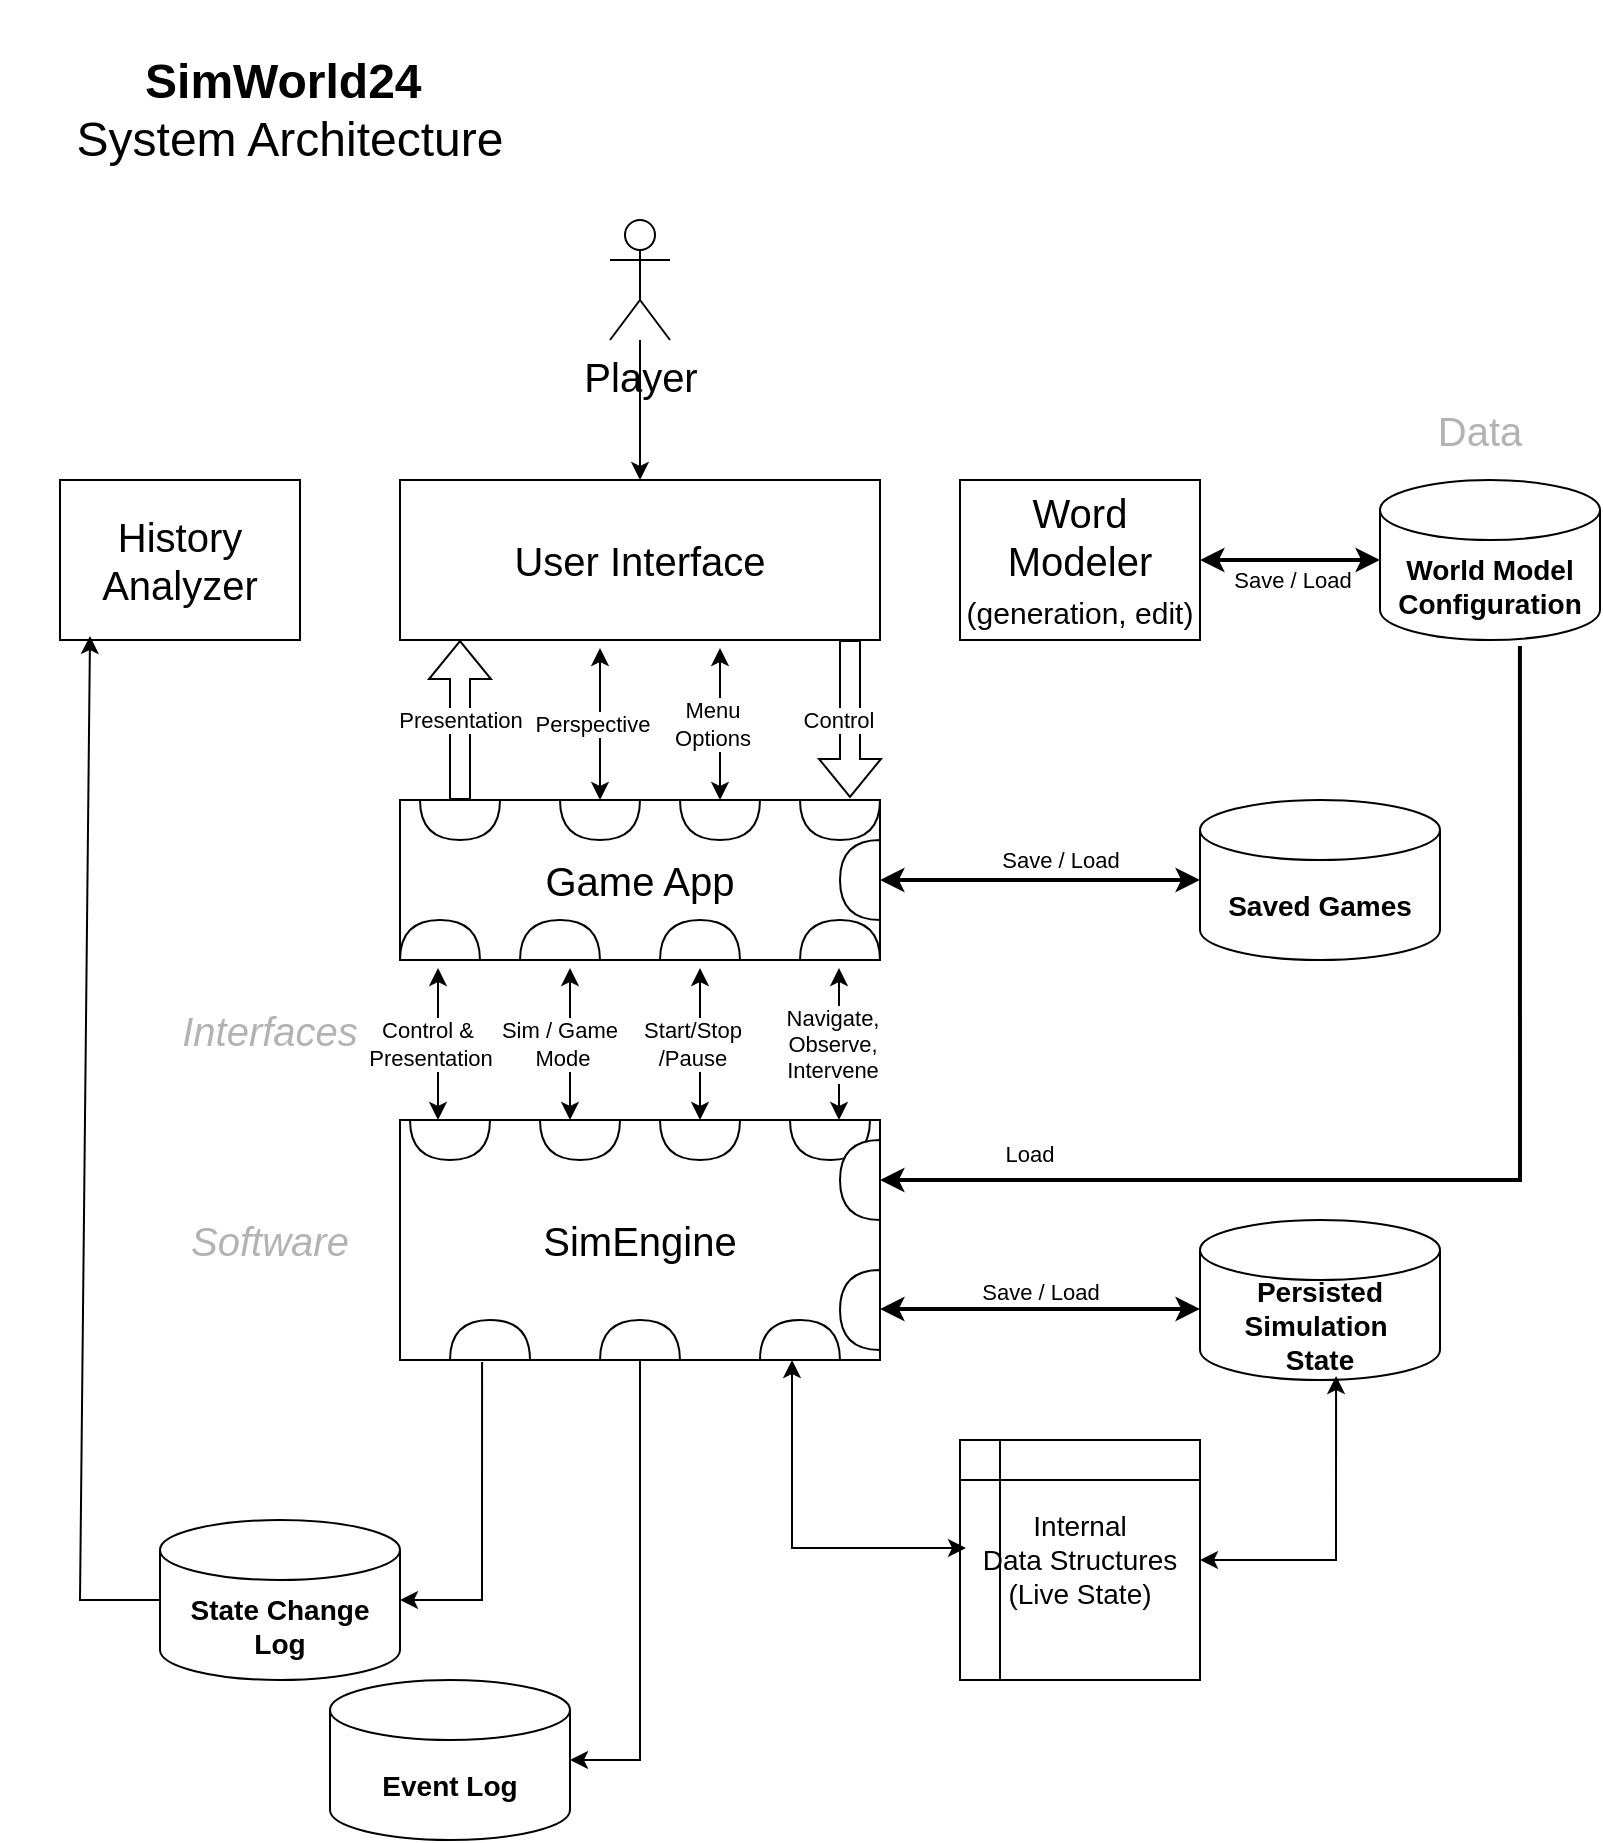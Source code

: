 <mxfile version="24.8.2">
  <diagram name="Page-1" id="v4B5kp2a3wThJGpyLibA">
    <mxGraphModel dx="1426" dy="747" grid="1" gridSize="10" guides="1" tooltips="1" connect="1" arrows="1" fold="1" page="1" pageScale="1" pageWidth="850" pageHeight="1100" math="0" shadow="0">
      <root>
        <mxCell id="0" />
        <mxCell id="1" parent="0" />
        <mxCell id="eeeyzdLkQL6xJkcmhthS-1" value="&lt;b style=&quot;font-size: 24px;&quot;&gt;SimWorld24&amp;nbsp;&lt;/b&gt;&lt;div style=&quot;font-size: 24px;&quot;&gt;System Architecture&lt;/div&gt;" style="text;strokeColor=none;align=center;fillColor=none;html=1;verticalAlign=middle;whiteSpace=wrap;rounded=0;fontSize=24;" vertex="1" parent="1">
          <mxGeometry width="290" height="110" as="geometry" />
        </mxCell>
        <mxCell id="eeeyzdLkQL6xJkcmhthS-2" value="SimEngine" style="rounded=0;whiteSpace=wrap;html=1;fontSize=20;" vertex="1" parent="1">
          <mxGeometry x="200" y="560" width="240" height="120" as="geometry" />
        </mxCell>
        <mxCell id="eeeyzdLkQL6xJkcmhthS-31" value="" style="edgeStyle=orthogonalEdgeStyle;rounded=0;orthogonalLoop=1;jettySize=auto;html=1;" edge="1" parent="1" source="eeeyzdLkQL6xJkcmhthS-3" target="eeeyzdLkQL6xJkcmhthS-13">
          <mxGeometry relative="1" as="geometry" />
        </mxCell>
        <mxCell id="eeeyzdLkQL6xJkcmhthS-3" value="&lt;font style=&quot;font-size: 20px;&quot;&gt;Player&lt;/font&gt;" style="shape=umlActor;verticalLabelPosition=bottom;verticalAlign=top;html=1;outlineConnect=0;" vertex="1" parent="1">
          <mxGeometry x="305" y="110" width="30" height="60" as="geometry" />
        </mxCell>
        <mxCell id="eeeyzdLkQL6xJkcmhthS-5" value="Game App" style="rounded=0;whiteSpace=wrap;html=1;fontSize=20;" vertex="1" parent="1">
          <mxGeometry x="200" y="400" width="240" height="80" as="geometry" />
        </mxCell>
        <mxCell id="eeeyzdLkQL6xJkcmhthS-6" value="" style="endArrow=classic;startArrow=classic;html=1;rounded=0;entryX=0.218;entryY=1.025;entryDx=0;entryDy=0;exitX=0.218;exitY=-0.017;exitDx=0;exitDy=0;exitPerimeter=0;entryPerimeter=0;" edge="1" parent="1">
          <mxGeometry width="50" height="50" relative="1" as="geometry">
            <mxPoint x="219.0" y="560" as="sourcePoint" />
            <mxPoint x="219.0" y="484.04" as="targetPoint" />
          </mxGeometry>
        </mxCell>
        <mxCell id="eeeyzdLkQL6xJkcmhthS-7" value="Control &amp;amp;&amp;nbsp;&lt;div&gt;Presentation&lt;/div&gt;" style="edgeLabel;html=1;align=center;verticalAlign=middle;resizable=0;points=[];" vertex="1" connectable="0" parent="eeeyzdLkQL6xJkcmhthS-6">
          <mxGeometry x="0.4" y="-1" relative="1" as="geometry">
            <mxPoint x="-5" y="15" as="offset" />
          </mxGeometry>
        </mxCell>
        <mxCell id="eeeyzdLkQL6xJkcmhthS-8" value="Persisted Simulation&amp;nbsp;&lt;div style=&quot;font-size: 14px;&quot;&gt;State&lt;/div&gt;" style="shape=cylinder3;whiteSpace=wrap;html=1;boundedLbl=1;backgroundOutline=1;size=15;fontStyle=1;fontSize=14;" vertex="1" parent="1">
          <mxGeometry x="600" y="610" width="120" height="80" as="geometry" />
        </mxCell>
        <mxCell id="eeeyzdLkQL6xJkcmhthS-9" value="State Change Log" style="shape=cylinder3;whiteSpace=wrap;html=1;boundedLbl=1;backgroundOutline=1;size=15;fontStyle=1;fontSize=14;" vertex="1" parent="1">
          <mxGeometry x="80" y="760" width="120" height="80" as="geometry" />
        </mxCell>
        <mxCell id="eeeyzdLkQL6xJkcmhthS-10" value="Saved Games" style="shape=cylinder3;whiteSpace=wrap;html=1;boundedLbl=1;backgroundOutline=1;size=15;fontStyle=1;fontSize=14;" vertex="1" parent="1">
          <mxGeometry x="600" y="400" width="120" height="80" as="geometry" />
        </mxCell>
        <mxCell id="eeeyzdLkQL6xJkcmhthS-11" value="Data" style="text;strokeColor=none;align=center;fillColor=none;html=1;verticalAlign=middle;whiteSpace=wrap;rounded=0;fontSize=20;fontColor=#B3B3B3;" vertex="1" parent="1">
          <mxGeometry x="710" y="200" width="60" height="30" as="geometry" />
        </mxCell>
        <mxCell id="eeeyzdLkQL6xJkcmhthS-12" value="Interfaces" style="text;strokeColor=none;align=center;fillColor=none;html=1;verticalAlign=middle;whiteSpace=wrap;rounded=0;fontSize=20;fontColor=#B3B3B3;fontStyle=2" vertex="1" parent="1">
          <mxGeometry x="105" y="500" width="60" height="30" as="geometry" />
        </mxCell>
        <mxCell id="eeeyzdLkQL6xJkcmhthS-13" value="User Interface" style="rounded=0;whiteSpace=wrap;html=1;fontSize=20;" vertex="1" parent="1">
          <mxGeometry x="200" y="240" width="240" height="80" as="geometry" />
        </mxCell>
        <mxCell id="eeeyzdLkQL6xJkcmhthS-14" value="Presentation" style="shape=flexArrow;endArrow=classic;html=1;rounded=0;entryX=0.25;entryY=1;entryDx=0;entryDy=0;exitX=0.25;exitY=0;exitDx=0;exitDy=0;" edge="1" parent="1">
          <mxGeometry width="50" height="50" relative="1" as="geometry">
            <mxPoint x="230" y="400" as="sourcePoint" />
            <mxPoint x="230" y="320" as="targetPoint" />
          </mxGeometry>
        </mxCell>
        <mxCell id="eeeyzdLkQL6xJkcmhthS-15" value="" style="shape=flexArrow;endArrow=classic;html=1;rounded=0;exitX=0.88;exitY=1.013;exitDx=0;exitDy=0;exitPerimeter=0;entryX=0.88;entryY=0;entryDx=0;entryDy=0;entryPerimeter=0;" edge="1" parent="1">
          <mxGeometry width="50" height="50" relative="1" as="geometry">
            <mxPoint x="425.0" y="320.0" as="sourcePoint" />
            <mxPoint x="425.0" y="398.96" as="targetPoint" />
          </mxGeometry>
        </mxCell>
        <mxCell id="eeeyzdLkQL6xJkcmhthS-16" value="Control" style="edgeLabel;html=1;align=center;verticalAlign=middle;resizable=0;points=[];" vertex="1" connectable="0" parent="eeeyzdLkQL6xJkcmhthS-15">
          <mxGeometry x="-0.152" y="6" relative="1" as="geometry">
            <mxPoint x="-12" y="6" as="offset" />
          </mxGeometry>
        </mxCell>
        <mxCell id="eeeyzdLkQL6xJkcmhthS-17" value="World Model Configuration" style="shape=cylinder3;whiteSpace=wrap;html=1;boundedLbl=1;backgroundOutline=1;size=15;fontStyle=1;fontSize=14;" vertex="1" parent="1">
          <mxGeometry x="690" y="240" width="110" height="80" as="geometry" />
        </mxCell>
        <mxCell id="eeeyzdLkQL6xJkcmhthS-19" value="Word Modeler&lt;div&gt;&lt;font style=&quot;font-size: 15px;&quot;&gt;(generation, edit)&lt;/font&gt;&lt;/div&gt;" style="rounded=0;whiteSpace=wrap;html=1;fontSize=20;" vertex="1" parent="1">
          <mxGeometry x="480" y="240" width="120" height="80" as="geometry" />
        </mxCell>
        <mxCell id="eeeyzdLkQL6xJkcmhthS-20" value="Software" style="text;strokeColor=none;align=center;fillColor=none;html=1;verticalAlign=middle;whiteSpace=wrap;rounded=0;fontSize=20;fontColor=#B3B3B3;fontStyle=2" vertex="1" parent="1">
          <mxGeometry x="105" y="605" width="60" height="30" as="geometry" />
        </mxCell>
        <mxCell id="eeeyzdLkQL6xJkcmhthS-21" value="" style="endArrow=classic;startArrow=classic;html=1;rounded=0;entryX=0;entryY=0.5;entryDx=0;entryDy=0;entryPerimeter=0;exitX=1;exitY=0.5;exitDx=0;exitDy=0;strokeWidth=2;" edge="1" parent="1" source="eeeyzdLkQL6xJkcmhthS-19" target="eeeyzdLkQL6xJkcmhthS-17">
          <mxGeometry width="50" height="50" relative="1" as="geometry">
            <mxPoint x="510" y="430" as="sourcePoint" />
            <mxPoint x="560" y="380" as="targetPoint" />
          </mxGeometry>
        </mxCell>
        <mxCell id="eeeyzdLkQL6xJkcmhthS-22" value="Save / Load" style="edgeLabel;html=1;align=center;verticalAlign=middle;resizable=0;points=[];" vertex="1" connectable="0" parent="eeeyzdLkQL6xJkcmhthS-21">
          <mxGeometry x="0.225" y="-3" relative="1" as="geometry">
            <mxPoint x="-9" y="7" as="offset" />
          </mxGeometry>
        </mxCell>
        <mxCell id="eeeyzdLkQL6xJkcmhthS-24" value="" style="endArrow=classic;startArrow=classic;html=1;rounded=0;entryX=0;entryY=0.5;entryDx=0;entryDy=0;entryPerimeter=0;strokeWidth=2;" edge="1" parent="1" target="eeeyzdLkQL6xJkcmhthS-10">
          <mxGeometry width="50" height="50" relative="1" as="geometry">
            <mxPoint x="440" y="440" as="sourcePoint" />
            <mxPoint x="520" y="439.5" as="targetPoint" />
          </mxGeometry>
        </mxCell>
        <mxCell id="eeeyzdLkQL6xJkcmhthS-25" value="Save / Load" style="edgeLabel;html=1;align=center;verticalAlign=middle;resizable=0;points=[];" vertex="1" connectable="0" parent="eeeyzdLkQL6xJkcmhthS-24">
          <mxGeometry x="0.225" y="-3" relative="1" as="geometry">
            <mxPoint x="-8" y="-13" as="offset" />
          </mxGeometry>
        </mxCell>
        <mxCell id="eeeyzdLkQL6xJkcmhthS-27" value="" style="endArrow=classic;startArrow=classic;html=1;rounded=0;entryX=0;entryY=0.5;entryDx=0;entryDy=0;entryPerimeter=0;strokeWidth=2;" edge="1" parent="1">
          <mxGeometry width="50" height="50" relative="1" as="geometry">
            <mxPoint x="440" y="654.5" as="sourcePoint" />
            <mxPoint x="600" y="654.5" as="targetPoint" />
          </mxGeometry>
        </mxCell>
        <mxCell id="eeeyzdLkQL6xJkcmhthS-28" value="Save / Load" style="edgeLabel;html=1;align=center;verticalAlign=middle;resizable=0;points=[];" vertex="1" connectable="0" parent="eeeyzdLkQL6xJkcmhthS-27">
          <mxGeometry x="0.225" y="-3" relative="1" as="geometry">
            <mxPoint x="-18" y="-12" as="offset" />
          </mxGeometry>
        </mxCell>
        <mxCell id="eeeyzdLkQL6xJkcmhthS-29" value="" style="endArrow=classic;html=1;rounded=0;exitX=0.636;exitY=1.038;exitDx=0;exitDy=0;exitPerimeter=0;strokeWidth=2;entryX=1;entryY=0.25;entryDx=0;entryDy=0;" edge="1" parent="1" source="eeeyzdLkQL6xJkcmhthS-17" target="eeeyzdLkQL6xJkcmhthS-2">
          <mxGeometry width="50" height="50" relative="1" as="geometry">
            <mxPoint x="780" y="440" as="sourcePoint" />
            <mxPoint x="440" y="570" as="targetPoint" />
            <Array as="points">
              <mxPoint x="760" y="590" />
            </Array>
          </mxGeometry>
        </mxCell>
        <mxCell id="eeeyzdLkQL6xJkcmhthS-30" value="Load&amp;nbsp;" style="edgeLabel;html=1;align=center;verticalAlign=middle;resizable=0;points=[];" vertex="1" connectable="0" parent="eeeyzdLkQL6xJkcmhthS-29">
          <mxGeometry x="0.453" relative="1" as="geometry">
            <mxPoint x="-85" y="-13" as="offset" />
          </mxGeometry>
        </mxCell>
        <mxCell id="eeeyzdLkQL6xJkcmhthS-36" value="" style="endArrow=classic;startArrow=classic;html=1;rounded=0;entryX=0.218;entryY=1.025;entryDx=0;entryDy=0;exitX=0.218;exitY=-0.017;exitDx=0;exitDy=0;exitPerimeter=0;entryPerimeter=0;" edge="1" parent="1">
          <mxGeometry width="50" height="50" relative="1" as="geometry">
            <mxPoint x="285" y="560" as="sourcePoint" />
            <mxPoint x="285" y="484" as="targetPoint" />
          </mxGeometry>
        </mxCell>
        <mxCell id="eeeyzdLkQL6xJkcmhthS-37" value="Sim / Game&amp;nbsp;&lt;div&gt;Mode&lt;/div&gt;" style="edgeLabel;html=1;align=center;verticalAlign=middle;resizable=0;points=[];" vertex="1" connectable="0" parent="eeeyzdLkQL6xJkcmhthS-36">
          <mxGeometry x="0.4" y="-1" relative="1" as="geometry">
            <mxPoint x="-5" y="15" as="offset" />
          </mxGeometry>
        </mxCell>
        <mxCell id="eeeyzdLkQL6xJkcmhthS-38" value="" style="endArrow=classic;startArrow=classic;html=1;rounded=0;entryX=0.218;entryY=1.025;entryDx=0;entryDy=0;exitX=0.218;exitY=-0.017;exitDx=0;exitDy=0;exitPerimeter=0;entryPerimeter=0;" edge="1" parent="1">
          <mxGeometry width="50" height="50" relative="1" as="geometry">
            <mxPoint x="419.5" y="560" as="sourcePoint" />
            <mxPoint x="419.5" y="484" as="targetPoint" />
          </mxGeometry>
        </mxCell>
        <mxCell id="eeeyzdLkQL6xJkcmhthS-39" value="Navigate,&lt;div&gt;Observe,&lt;/div&gt;&lt;div&gt;Intervene&lt;/div&gt;" style="edgeLabel;html=1;align=center;verticalAlign=middle;resizable=0;points=[];" vertex="1" connectable="0" parent="eeeyzdLkQL6xJkcmhthS-38">
          <mxGeometry x="0.4" y="-1" relative="1" as="geometry">
            <mxPoint x="-5" y="15" as="offset" />
          </mxGeometry>
        </mxCell>
        <mxCell id="eeeyzdLkQL6xJkcmhthS-41" value="" style="endArrow=classic;startArrow=classic;html=1;rounded=0;entryX=0.218;entryY=1.025;entryDx=0;entryDy=0;exitX=0.218;exitY=-0.017;exitDx=0;exitDy=0;exitPerimeter=0;entryPerimeter=0;" edge="1" parent="1">
          <mxGeometry width="50" height="50" relative="1" as="geometry">
            <mxPoint x="300" y="400" as="sourcePoint" />
            <mxPoint x="300" y="324" as="targetPoint" />
          </mxGeometry>
        </mxCell>
        <mxCell id="eeeyzdLkQL6xJkcmhthS-42" value="Perspective" style="edgeLabel;html=1;align=center;verticalAlign=middle;resizable=0;points=[];" vertex="1" connectable="0" parent="eeeyzdLkQL6xJkcmhthS-41">
          <mxGeometry x="0.4" y="-1" relative="1" as="geometry">
            <mxPoint x="-5" y="15" as="offset" />
          </mxGeometry>
        </mxCell>
        <mxCell id="eeeyzdLkQL6xJkcmhthS-43" value="" style="endArrow=classic;startArrow=classic;html=1;rounded=0;entryX=0.218;entryY=1.025;entryDx=0;entryDy=0;exitX=0.218;exitY=-0.017;exitDx=0;exitDy=0;exitPerimeter=0;entryPerimeter=0;" edge="1" parent="1">
          <mxGeometry width="50" height="50" relative="1" as="geometry">
            <mxPoint x="360" y="400" as="sourcePoint" />
            <mxPoint x="360" y="324" as="targetPoint" />
          </mxGeometry>
        </mxCell>
        <mxCell id="eeeyzdLkQL6xJkcmhthS-44" value="Menu&lt;div&gt;Options&lt;/div&gt;" style="edgeLabel;html=1;align=center;verticalAlign=middle;resizable=0;points=[];" vertex="1" connectable="0" parent="eeeyzdLkQL6xJkcmhthS-43">
          <mxGeometry x="0.4" y="-1" relative="1" as="geometry">
            <mxPoint x="-5" y="15" as="offset" />
          </mxGeometry>
        </mxCell>
        <mxCell id="eeeyzdLkQL6xJkcmhthS-45" value="Event Log" style="shape=cylinder3;whiteSpace=wrap;html=1;boundedLbl=1;backgroundOutline=1;size=15;fontStyle=1;fontSize=14;" vertex="1" parent="1">
          <mxGeometry x="165" y="840" width="120" height="80" as="geometry" />
        </mxCell>
        <mxCell id="eeeyzdLkQL6xJkcmhthS-48" value="" style="endArrow=classic;html=1;rounded=0;exitX=0.171;exitY=1.008;exitDx=0;exitDy=0;exitPerimeter=0;entryX=1;entryY=0.5;entryDx=0;entryDy=0;entryPerimeter=0;" edge="1" parent="1" source="eeeyzdLkQL6xJkcmhthS-2" target="eeeyzdLkQL6xJkcmhthS-9">
          <mxGeometry width="50" height="50" relative="1" as="geometry">
            <mxPoint x="340" y="780" as="sourcePoint" />
            <mxPoint x="390" y="730" as="targetPoint" />
            <Array as="points">
              <mxPoint x="241" y="800" />
            </Array>
          </mxGeometry>
        </mxCell>
        <mxCell id="eeeyzdLkQL6xJkcmhthS-50" value="" style="endArrow=classic;html=1;rounded=0;exitX=0.5;exitY=1;exitDx=0;exitDy=0;entryX=1;entryY=0.5;entryDx=0;entryDy=0;entryPerimeter=0;" edge="1" parent="1" source="eeeyzdLkQL6xJkcmhthS-2" target="eeeyzdLkQL6xJkcmhthS-45">
          <mxGeometry width="50" height="50" relative="1" as="geometry">
            <mxPoint x="251" y="691" as="sourcePoint" />
            <mxPoint x="210" y="810" as="targetPoint" />
            <Array as="points">
              <mxPoint x="320" y="880" />
            </Array>
          </mxGeometry>
        </mxCell>
        <mxCell id="eeeyzdLkQL6xJkcmhthS-51" value="Internal&lt;div style=&quot;font-size: 14px;&quot;&gt;Data Structures&lt;/div&gt;&lt;div style=&quot;font-size: 14px;&quot;&gt;(Live State)&lt;/div&gt;" style="shape=internalStorage;whiteSpace=wrap;html=1;backgroundOutline=1;fontSize=14;" vertex="1" parent="1">
          <mxGeometry x="480" y="720" width="120" height="120" as="geometry" />
        </mxCell>
        <mxCell id="eeeyzdLkQL6xJkcmhthS-52" value="History Analyzer" style="rounded=0;whiteSpace=wrap;html=1;fontSize=20;" vertex="1" parent="1">
          <mxGeometry x="30" y="240" width="120" height="80" as="geometry" />
        </mxCell>
        <mxCell id="eeeyzdLkQL6xJkcmhthS-53" value="" style="endArrow=classic;startArrow=classic;html=1;rounded=0;exitX=0.025;exitY=0.45;exitDx=0;exitDy=0;exitPerimeter=0;" edge="1" parent="1" source="eeeyzdLkQL6xJkcmhthS-51">
          <mxGeometry width="50" height="50" relative="1" as="geometry">
            <mxPoint x="570" y="780" as="sourcePoint" />
            <mxPoint x="396" y="680" as="targetPoint" />
            <Array as="points">
              <mxPoint x="396" y="774" />
            </Array>
          </mxGeometry>
        </mxCell>
        <mxCell id="eeeyzdLkQL6xJkcmhthS-54" value="" style="endArrow=classic;startArrow=classic;html=1;rounded=0;exitX=0.567;exitY=0.975;exitDx=0;exitDy=0;exitPerimeter=0;entryX=1;entryY=0.5;entryDx=0;entryDy=0;" edge="1" parent="1" source="eeeyzdLkQL6xJkcmhthS-8" target="eeeyzdLkQL6xJkcmhthS-51">
          <mxGeometry width="50" height="50" relative="1" as="geometry">
            <mxPoint x="747" y="818" as="sourcePoint" />
            <mxPoint x="660" y="720" as="targetPoint" />
            <Array as="points">
              <mxPoint x="668" y="780" />
            </Array>
          </mxGeometry>
        </mxCell>
        <mxCell id="eeeyzdLkQL6xJkcmhthS-55" value="" style="endArrow=classic;html=1;rounded=0;exitX=0;exitY=0.5;exitDx=0;exitDy=0;exitPerimeter=0;entryX=0.125;entryY=0.975;entryDx=0;entryDy=0;entryPerimeter=0;" edge="1" parent="1" source="eeeyzdLkQL6xJkcmhthS-9" target="eeeyzdLkQL6xJkcmhthS-52">
          <mxGeometry width="50" height="50" relative="1" as="geometry">
            <mxPoint x="281" y="694" as="sourcePoint" />
            <mxPoint x="210" y="920" as="targetPoint" />
            <Array as="points">
              <mxPoint x="40" y="800" />
            </Array>
          </mxGeometry>
        </mxCell>
        <mxCell id="eeeyzdLkQL6xJkcmhthS-57" value="" style="shape=or;whiteSpace=wrap;html=1;rotation=-90;" vertex="1" parent="1">
          <mxGeometry x="210" y="450" width="20" height="40" as="geometry" />
        </mxCell>
        <mxCell id="eeeyzdLkQL6xJkcmhthS-58" value="" style="shape=or;whiteSpace=wrap;html=1;rotation=-90;" vertex="1" parent="1">
          <mxGeometry x="270" y="450" width="20" height="40" as="geometry" />
        </mxCell>
        <mxCell id="eeeyzdLkQL6xJkcmhthS-59" value="" style="shape=or;whiteSpace=wrap;html=1;rotation=-90;" vertex="1" parent="1">
          <mxGeometry x="410" y="450" width="20" height="40" as="geometry" />
        </mxCell>
        <mxCell id="eeeyzdLkQL6xJkcmhthS-60" value="" style="shape=or;whiteSpace=wrap;html=1;rotation=90;" vertex="1" parent="1">
          <mxGeometry x="220" y="390" width="20" height="40" as="geometry" />
        </mxCell>
        <mxCell id="eeeyzdLkQL6xJkcmhthS-61" value="" style="shape=or;whiteSpace=wrap;html=1;rotation=90;" vertex="1" parent="1">
          <mxGeometry x="290" y="390" width="20" height="40" as="geometry" />
        </mxCell>
        <mxCell id="eeeyzdLkQL6xJkcmhthS-62" value="" style="shape=or;whiteSpace=wrap;html=1;rotation=90;" vertex="1" parent="1">
          <mxGeometry x="350" y="390" width="20" height="40" as="geometry" />
        </mxCell>
        <mxCell id="eeeyzdLkQL6xJkcmhthS-63" value="" style="shape=or;whiteSpace=wrap;html=1;rotation=90;" vertex="1" parent="1">
          <mxGeometry x="410" y="390" width="20" height="40" as="geometry" />
        </mxCell>
        <mxCell id="eeeyzdLkQL6xJkcmhthS-64" value="" style="endArrow=classic;startArrow=classic;html=1;rounded=0;entryX=0.218;entryY=1.025;entryDx=0;entryDy=0;exitX=0.218;exitY=-0.017;exitDx=0;exitDy=0;exitPerimeter=0;entryPerimeter=0;" edge="1" parent="1">
          <mxGeometry width="50" height="50" relative="1" as="geometry">
            <mxPoint x="350" y="560" as="sourcePoint" />
            <mxPoint x="350" y="484" as="targetPoint" />
          </mxGeometry>
        </mxCell>
        <mxCell id="eeeyzdLkQL6xJkcmhthS-65" value="Start/Stop&lt;div&gt;/Pause&lt;/div&gt;" style="edgeLabel;html=1;align=center;verticalAlign=middle;resizable=0;points=[];" vertex="1" connectable="0" parent="eeeyzdLkQL6xJkcmhthS-64">
          <mxGeometry x="0.4" y="-1" relative="1" as="geometry">
            <mxPoint x="-5" y="15" as="offset" />
          </mxGeometry>
        </mxCell>
        <mxCell id="eeeyzdLkQL6xJkcmhthS-66" value="" style="shape=or;whiteSpace=wrap;html=1;rotation=-90;" vertex="1" parent="1">
          <mxGeometry x="340" y="450" width="20" height="40" as="geometry" />
        </mxCell>
        <mxCell id="eeeyzdLkQL6xJkcmhthS-68" value="" style="shape=or;whiteSpace=wrap;html=1;rotation=90;" vertex="1" parent="1">
          <mxGeometry x="215" y="550" width="20" height="40" as="geometry" />
        </mxCell>
        <mxCell id="eeeyzdLkQL6xJkcmhthS-69" value="" style="shape=or;whiteSpace=wrap;html=1;rotation=90;" vertex="1" parent="1">
          <mxGeometry x="280" y="550" width="20" height="40" as="geometry" />
        </mxCell>
        <mxCell id="eeeyzdLkQL6xJkcmhthS-70" value="" style="shape=or;whiteSpace=wrap;html=1;rotation=90;" vertex="1" parent="1">
          <mxGeometry x="340" y="550" width="20" height="40" as="geometry" />
        </mxCell>
        <mxCell id="eeeyzdLkQL6xJkcmhthS-71" value="" style="shape=or;whiteSpace=wrap;html=1;rotation=90;" vertex="1" parent="1">
          <mxGeometry x="405" y="550" width="20" height="40" as="geometry" />
        </mxCell>
        <mxCell id="eeeyzdLkQL6xJkcmhthS-72" value="" style="shape=or;whiteSpace=wrap;html=1;rotation=-90;" vertex="1" parent="1">
          <mxGeometry x="235" y="650" width="20" height="40" as="geometry" />
        </mxCell>
        <mxCell id="eeeyzdLkQL6xJkcmhthS-73" value="" style="shape=or;whiteSpace=wrap;html=1;rotation=-90;" vertex="1" parent="1">
          <mxGeometry x="390" y="650" width="20" height="40" as="geometry" />
        </mxCell>
        <mxCell id="eeeyzdLkQL6xJkcmhthS-74" value="" style="shape=or;whiteSpace=wrap;html=1;rotation=-90;" vertex="1" parent="1">
          <mxGeometry x="310" y="650" width="20" height="40" as="geometry" />
        </mxCell>
        <mxCell id="eeeyzdLkQL6xJkcmhthS-75" value="" style="shape=or;whiteSpace=wrap;html=1;rotation=-180;" vertex="1" parent="1">
          <mxGeometry x="420" y="635" width="20" height="40" as="geometry" />
        </mxCell>
        <mxCell id="eeeyzdLkQL6xJkcmhthS-76" value="" style="shape=or;whiteSpace=wrap;html=1;rotation=-180;" vertex="1" parent="1">
          <mxGeometry x="420" y="420" width="20" height="40" as="geometry" />
        </mxCell>
        <mxCell id="eeeyzdLkQL6xJkcmhthS-77" value="" style="shape=or;whiteSpace=wrap;html=1;rotation=-180;" vertex="1" parent="1">
          <mxGeometry x="420" y="570" width="20" height="40" as="geometry" />
        </mxCell>
      </root>
    </mxGraphModel>
  </diagram>
</mxfile>
